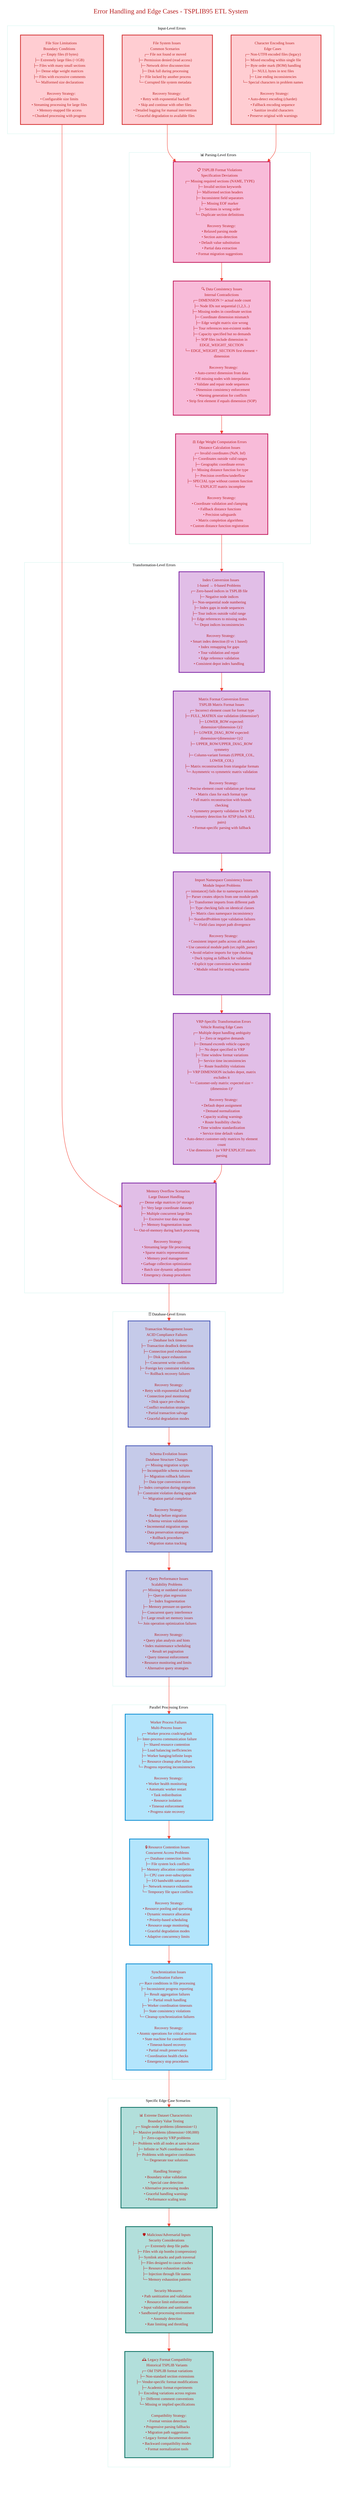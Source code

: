 ---
config:
  theme: base
  themeVariables:
    primaryColor: '#ffebee'
    primaryTextColor: '#b71c1c'
    primaryBorderColor: '#d32f2f'
    lineColor: '#f44336'
    fontFamily: 'Segoe UI, Arial, sans-serif'
    fontSize: 10px
    background: '#fafafa'
  flowchart:
    htmlLabels: true
    curve: basis
    useMaxWidth: true
    diagramPadding: 20
title: Error Handling and Edge Cases - TSPLIB95 ETL System
---
flowchart TD
    subgraph input_errors["📁 Input-Level Errors"]
        file_system_errors["🚫 File System Issues<br/>Common Scenarios<br/>┌─ File not found or moved<br/>├─ Permission denied (read access)<br/>├─ Network drive disconnection<br/>├─ Disk full during processing<br/>├─ File locked by another process<br/>└─ Corrupted file system metadata<br/><br/>🔧 Recovery Strategy:<br/>• Retry with exponential backoff<br/>• Skip and continue with other files<br/>• Detailed logging for manual intervention<br/>• Graceful degradation to available files"]
        
        encoding_errors["📝 Character Encoding Issues<br/>Edge Cases<br/>┌─ Non-UTF8 encoded files (legacy)<br/>├─ Mixed encoding within single file<br/>├─ Byte order mark (BOM) handling<br/>├─ NULL bytes in text files<br/>├─ Line ending inconsistencies<br/>└─ Special characters in problem names<br/><br/>🔧 Recovery Strategy:<br/>• Auto-detect encoding (chardet)<br/>• Fallback encoding sequence<br/>• Sanitize invalid characters<br/>• Preserve original with warnings"]
        
        size_limit_errors["📏 File Size Limitations<br/>Boundary Conditions<br/>┌─ Empty files (0 bytes)<br/>├─ Extremely large files (>1GB)<br/>├─ Files with many small sections<br/>├─ Dense edge weight matrices<br/>├─ Files with excessive comments<br/>└─ Malformed size declarations<br/><br/>🔧 Recovery Strategy:<br/>• Configurable size limits<br/>• Streaming processing for large files<br/>• Memory-mapped file access<br/>• Chunked processing with progress"]
    end
    
    subgraph parsing_errors["📊 Parsing-Level Errors"]
        format_errors["📋 TSPLIB Format Violations<br/>Specification Deviations<br/>┌─ Missing required sections (NAME, TYPE)<br/>├─ Invalid section keywords<br/>├─ Malformed section headers<br/>├─ Inconsistent field separators<br/>├─ Missing EOF marker<br/>├─ Sections in wrong order<br/>└─ Duplicate section definitions<br/><br/>🔧 Recovery Strategy:<br/>• Relaxed parsing mode<br/>• Section auto-detection<br/>• Default value substitution<br/>• Partial data extraction<br/>• Format migration suggestions"]
        
        data_consistency_errors["🔍 Data Consistency Issues<br/>Internal Contradictions<br/>┌─ DIMENSION != actual node count<br/>├─ Node IDs not sequential (1,2,3...)<br/>├─ Missing nodes in coordinate section<br/>├─ Coordinate dimension mismatch<br/>├─ Edge weight matrix size wrong<br/>├─ Tour references non-existent nodes<br/>├─ Capacity specified but no demands<br/>├─ SOP files include dimension in EDGE_WEIGHT_SECTION<br/>└─ EDGE_WEIGHT_SECTION first element = dimension<br/><br/>🔧 Recovery Strategy:<br/>• Auto-correct dimension from data<br/>• Fill missing nodes with interpolation<br/>• Validate and repair node sequences<br/>• Dimension consistency enforcement<br/>• Warning generation for conflicts<br/>• Strip first element if equals dimension (SOP)"]
        
        edge_weight_errors["⚖️ Edge Weight Computation Errors<br/>Distance Calculation Issues<br/>┌─ Invalid coordinates (NaN, Inf)<br/>├─ Coordinates outside valid ranges<br/>├─ Geographic coordinate errors<br/>├─ Missing distance function for type<br/>├─ Precision overflow/underflow<br/>├─ SPECIAL type without custom function<br/>└─ EXPLICIT matrix incomplete<br/><br/>🔧 Recovery Strategy:<br/>• Coordinate validation and clamping<br/>• Fallback distance functions<br/>• Precision safeguards<br/>• Matrix completion algorithms<br/>• Custom distance function registration"]
    end
    
    subgraph transformation_errors["🔄 Transformation-Level Errors"]
        index_conversion_errors["🔢 Index Conversion Issues<br/>1-based → 0-based Problems<br/>┌─ Zero-based indices in TSPLIB file<br/>├─ Negative node indices<br/>├─ Non-sequential node numbering<br/>├─ Index gaps in node sequences<br/>├─ Tour indices outside valid range<br/>├─ Edge references to missing nodes<br/>└─ Depot indices inconsistencies<br/><br/>🔧 Recovery Strategy:<br/>• Smart index detection (0 vs 1 based)<br/>• Index remapping for gaps<br/>• Tour validation and repair<br/>• Edge reference validation<br/>• Consistent depot index handling"]
        
        matrix_format_errors["📐 Matrix Format Conversion Errors<br/>TSPLIB Matrix Format Issues<br/>┌─ Incorrect element count for format type<br/>├─ FULL_MATRIX size validation (dimension²)<br/>├─ LOWER_ROW expected: dimension×(dimension-1)/2<br/>├─ LOWER_DIAG_ROW expected: dimension×(dimension+1)/2<br/>├─ UPPER_ROW/UPPER_DIAG_ROW symmetry<br/>├─ Column-variant formats (UPPER_COL, LOWER_COL)<br/>├─ Matrix reconstruction from triangular formats<br/>└─ Asymmetric vs symmetric matrix validation<br/><br/>🔧 Recovery Strategy:<br/>• Precise element count validation per format<br/>• Matrix class for each format type<br/>• Full matrix reconstruction with bounds checking<br/>• Symmetry property validation for TSP<br/>• Asymmetry detection for ATSP (check ALL pairs)<br/>• Format-specific parsing with fallback"]
        
        namespace_consistency_errors["🔧 Import Namespace Consistency Issues<br/>Module Import Problems<br/>┌─ isinstance() fails due to namespace mismatch<br/>├─ Parser creates objects from one module path<br/>├─ Transformer imports from different path<br/>├─ Type checking fails on identical classes<br/>├─ Matrix class namespace inconsistency<br/>├─ StandardProblem type validation failures<br/>└─ Field class import path divergence<br/><br/>🔧 Recovery Strategy:<br/>• Consistent import paths across all modules<br/>• Use canonical module path (src.tsplib_parser)<br/>• Avoid relative imports for type checking<br/>• Duck typing as fallback for validation<br/>• Explicit type conversion when needed<br/>• Module reload for testing scenarios"]
        
        vrp_specific_errors["🚛 VRP-Specific Transformation Errors<br/>Vehicle Routing Edge Cases<br/>┌─ Multiple depot handling ambiguity<br/>├─ Zero or negative demands<br/>├─ Demand exceeds vehicle capacity<br/>├─ No depot specified in VRP<br/>├─ Time window format variations<br/>├─ Service time inconsistencies<br/>├─ Route feasibility violations<br/>├─ VRP DIMENSION includes depot, matrix excludes it<br/>└─ Customer-only matrix: expected size = (dimension-1)²<br/><br/>🔧 Recovery Strategy:<br/>• Default depot assignment<br/>• Demand normalization<br/>• Capacity scaling warnings<br/>• Route feasibility checks<br/>• Time window standardization<br/>• Service time default values<br/>• Auto-detect customer-only matrices by element count<br/>• Use dimension-1 for VRP EXPLICIT matrix parsing"]
        
        memory_overflow_errors["💾 Memory Overflow Scenarios<br/>Large Dataset Handling<br/>┌─ Dense edge matrices (n² storage)<br/>├─ Very large coordinate datasets<br/>├─ Multiple concurrent large files<br/>├─ Excessive tour data storage<br/>├─ Memory fragmentation issues<br/>└─ Out-of-memory during batch processing<br/><br/>🔧 Recovery Strategy:<br/>• Streaming large file processing<br/>• Sparse matrix representations<br/>• Memory pool management<br/>• Garbage collection optimization<br/>• Batch size dynamic adjustment<br/>• Emergency cleanup procedures"]
    end
    
    subgraph database_errors["🗄️ Database-Level Errors"]
        transaction_errors["💼 Transaction Management Issues<br/>ACID Compliance Failures<br/>┌─ Database lock timeout<br/>├─ Transaction deadlock detection<br/>├─ Connection pool exhaustion<br/>├─ Disk space exhaustion<br/>├─ Concurrent write conflicts<br/>├─ Foreign key constraint violations<br/>└─ Rollback recovery failures<br/><br/>🔧 Recovery Strategy:<br/>• Retry with exponential backoff<br/>• Connection pool monitoring<br/>• Disk space pre-checks<br/>• Conflict resolution strategies<br/>• Partial transaction salvage<br/>• Graceful degradation modes"]
        
        schema_migration_errors["🔄 Schema Evolution Issues<br/>Database Structure Changes<br/>┌─ Missing migration scripts<br/>├─ Incompatible schema versions<br/>├─ Migration rollback failures<br/>├─ Data type conversion errors<br/>├─ Index corruption during migration<br/>├─ Constraint violation during upgrade<br/>└─ Migration partial completion<br/><br/>🔧 Recovery Strategy:<br/>• Backup before migration<br/>• Schema version validation<br/>• Incremental migration steps<br/>• Data preservation strategies<br/>• Rollback procedures<br/>• Migration status tracking"]
        
        query_performance_errors["⚡ Query Performance Issues<br/>Scalability Problems<br/>┌─ Missing or outdated statistics<br/>├─ Query plan regression<br/>├─ Index fragmentation<br/>├─ Memory pressure on queries<br/>├─ Concurrent query interference<br/>├─ Large result set memory issues<br/>└─ Join operation optimization failures<br/><br/>🔧 Recovery Strategy:<br/>• Query plan analysis and hints<br/>• Index maintenance scheduling<br/>• Result set pagination<br/>• Query timeout enforcement<br/>• Resource monitoring and limits<br/>• Alternative query strategies"]
    end
    
    subgraph parallel_processing_errors["👥 Parallel Processing Errors"]
        worker_failures["👷 Worker Process Failures<br/>Multi-Process Issues<br/>┌─ Worker process crash/segfault<br/>├─ Inter-process communication failure<br/>├─ Shared resource contention<br/>├─ Load balancing inefficiencies<br/>├─ Worker hanging/infinite loops<br/>├─ Resource cleanup after failure<br/>└─ Progress reporting inconsistencies<br/><br/>🔧 Recovery Strategy:<br/>• Worker health monitoring<br/>• Automatic worker restart<br/>• Task redistribution<br/>• Resource isolation<br/>• Timeout enforcement<br/>• Progress state recovery"]
        
        resource_contention_errors["🔒 Resource Contention Issues<br/>Concurrent Access Problems<br/>┌─ Database connection limits<br/>├─ File system lock conflicts<br/>├─ Memory allocation competition<br/>├─ CPU core over-subscription<br/>├─ I/O bandwidth saturation<br/>├─ Network resource exhaustion<br/>└─ Temporary file space conflicts<br/><br/>🔧 Recovery Strategy:<br/>• Resource pooling and queueing<br/>• Dynamic resource allocation<br/>• Priority-based scheduling<br/>• Resource usage monitoring<br/>• Graceful degradation modes<br/>• Adaptive concurrency limits"]
        
        synchronization_errors["🔄 Synchronization Issues<br/>Coordination Failures<br/>┌─ Race conditions in file processing<br/>├─ Inconsistent progress reporting<br/>├─ Result aggregation failures<br/>├─ Partial result handling<br/>├─ Worker coordination timeouts<br/>├─ State consistency violations<br/>└─ Cleanup synchronization failures<br/><br/>🔧 Recovery Strategy:<br/>• Atomic operations for critical sections<br/>• State machine for coordination<br/>• Timeout-based recovery<br/>• Partial result preservation<br/>• Coordination health checks<br/>• Emergency stop procedures"]
    end
    
    subgraph edge_case_scenarios["🎯 Specific Edge Case Scenarios"]
        extreme_datasets["📊 Extreme Dataset Characteristics<br/>Boundary Value Testing<br/>┌─ Single-node problems (dimension=1)<br/>├─ Massive problems (dimension>100,000)<br/>├─ Zero-capacity VRP problems<br/>├─ Problems with all nodes at same location<br/>├─ Infinite or NaN coordinate values<br/>├─ Problems with negative coordinates<br/>└─ Degenerate tour solutions<br/><br/>🔧 Handling Strategy:<br/>• Boundary value validation<br/>• Special case detection<br/>• Alternative processing modes<br/>• Graceful handling warnings<br/>• Performance scaling tests"]
        
        malicious_inputs["🛡️ Malicious/Adversarial Inputs<br/>Security Considerations<br/>┌─ Extremely deep file paths<br/>├─ Files with zip bombs (compression)<br/>├─ Symlink attacks and path traversal<br/>├─ Files designed to cause crashes<br/>├─ Resource exhaustion attacks<br/>├─ Injection through file names<br/>└─ Memory exhaustion patterns<br/><br/>🔧 Security Measures:<br/>• Path sanitization and validation<br/>• Resource limit enforcement<br/>• Input validation and sanitization<br/>• Sandboxed processing environment<br/>• Anomaly detection<br/>• Rate limiting and throttling"]
        
        legacy_compatibility["🕰️ Legacy Format Compatibility<br/>Historical TSPLIB Variants<br/>┌─ Old TSPLIB format variations<br/>├─ Non-standard section extensions<br/>├─ Vendor-specific format modifications<br/>├─ Academic format experiments<br/>├─ Encoding variations across regions<br/>├─ Different comment conventions<br/>└─ Missing or implied specifications<br/><br/>🔧 Compatibility Strategy:<br/>• Format version detection<br/>• Progressive parsing fallbacks<br/>• Migration path suggestions<br/>• Legacy format documentation<br/>• Backward compatibility modes<br/>• Format normalization tools"]
    end
    
    %% Error flow connections
    file_system_errors --> format_errors
    encoding_errors --> format_errors
    size_limit_errors --> memory_overflow_errors
    
    format_errors --> data_consistency_errors
    data_consistency_errors --> edge_weight_errors
    edge_weight_errors --> index_conversion_errors
    
    index_conversion_errors --> matrix_format_errors
    matrix_format_errors --> namespace_consistency_errors
    namespace_consistency_errors --> vrp_specific_errors
    vrp_specific_errors --> memory_overflow_errors
    memory_overflow_errors --> transaction_errors
    
    transaction_errors --> schema_migration_errors
    schema_migration_errors --> query_performance_errors
    
    worker_failures --> resource_contention_errors
    resource_contention_errors --> synchronization_errors
    
    query_performance_errors --> worker_failures
    synchronization_errors --> extreme_datasets
    extreme_datasets --> malicious_inputs
    malicious_inputs --> legacy_compatibility
    
    classDef inputError fill:#ffcdd2,stroke:#d32f2f,stroke-width:2px
    classDef parsingError fill:#f8bbd9,stroke:#c2185b,stroke-width:2px
    classDef transformError fill:#e1bee7,stroke:#7b1fa2,stroke-width:2px
    classDef databaseError fill:#c5cae9,stroke:#3f51b5,stroke-width:2px
    classDef parallelError fill:#b3e5fc,stroke:#0288d1,stroke-width:2px
    classDef edgeCase fill:#b2dfdb,stroke:#00695c,stroke-width:2px
    
    class file_system_errors,encoding_errors,size_limit_errors inputError
    class format_errors,data_consistency_errors,edge_weight_errors parsingError
    class index_conversion_errors,matrix_format_errors,namespace_consistency_errors,vrp_specific_errors,memory_overflow_errors transformError
    class transaction_errors,schema_migration_errors,query_performance_errors databaseError
    class worker_failures,resource_contention_errors,synchronization_errors parallelError
    class extreme_datasets,malicious_inputs,legacy_compatibility edgeCase
